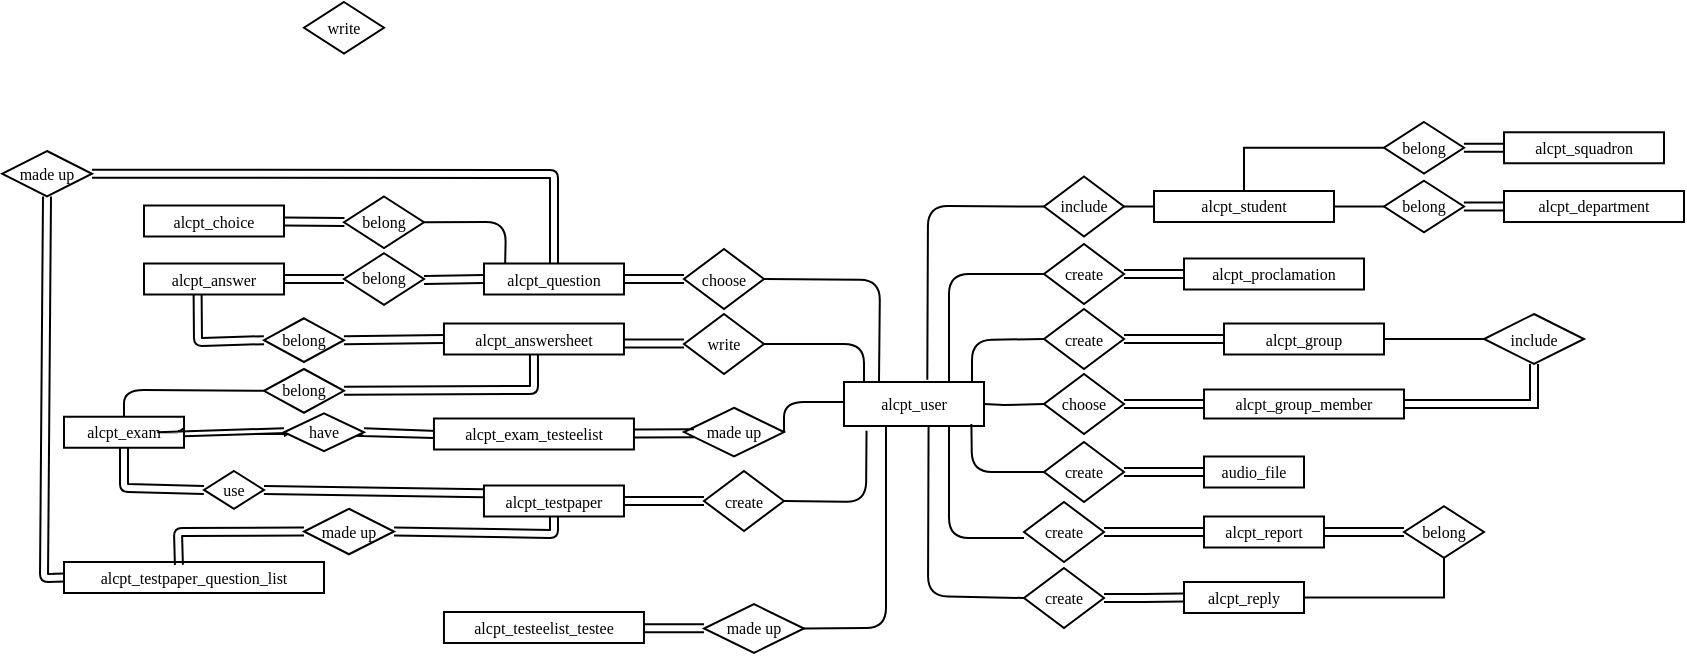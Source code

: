 <mxfile version="14.6.11" type="github">
  <diagram name="Page-1" id="74e2e168-ea6b-b213-b513-2b3c1d86103e">
    <mxGraphModel dx="647" dy="1268" grid="1" gridSize="10" guides="1" tooltips="1" connect="1" arrows="1" fold="1" page="1" pageScale="1" pageWidth="1100" pageHeight="850" background="#ffffff" math="0" shadow="0">
      <root>
        <mxCell id="0" />
        <mxCell id="1" parent="0" />
        <mxCell id="lr_rn5ziXYZGtuX2gbdQ-8" value="" style="edgeStyle=orthogonalEdgeStyle;rounded=0;orthogonalLoop=1;jettySize=auto;html=1;endArrow=none;endFill=0;shape=link;exitX=1;exitY=0.5;exitDx=0;exitDy=0;" edge="1" parent="1" source="lr_rn5ziXYZGtuX2gbdQ-32" target="lr_rn5ziXYZGtuX2gbdQ-7">
          <mxGeometry relative="1" as="geometry">
            <mxPoint x="579.936" y="-528.966" as="sourcePoint" />
          </mxGeometry>
        </mxCell>
        <mxCell id="lr_rn5ziXYZGtuX2gbdQ-10" value="" style="edgeStyle=orthogonalEdgeStyle;rounded=0;orthogonalLoop=1;jettySize=auto;html=1;endArrow=none;endFill=0;" edge="1" parent="1" target="lr_rn5ziXYZGtuX2gbdQ-9">
          <mxGeometry relative="1" as="geometry">
            <mxPoint x="530.064" y="-528.966" as="sourcePoint" />
          </mxGeometry>
        </mxCell>
        <mxCell id="lr_rn5ziXYZGtuX2gbdQ-6" style="edgeStyle=orthogonalEdgeStyle;rounded=0;orthogonalLoop=1;jettySize=auto;html=1;exitX=0.5;exitY=1;exitDx=0;exitDy=0;endArrow=none;endFill=0;" edge="1" parent="1">
          <mxGeometry relative="1" as="geometry">
            <mxPoint x="555" y="-515.5" as="sourcePoint" />
            <mxPoint x="555" y="-515.5" as="targetPoint" />
          </mxGeometry>
        </mxCell>
        <mxCell id="lr_rn5ziXYZGtuX2gbdQ-33" value="" style="edgeStyle=orthogonalEdgeStyle;shape=link;rounded=0;orthogonalLoop=1;jettySize=auto;html=1;endArrow=none;endFill=0;" edge="1" parent="1" source="lr_rn5ziXYZGtuX2gbdQ-7" target="lr_rn5ziXYZGtuX2gbdQ-17">
          <mxGeometry relative="1" as="geometry" />
        </mxCell>
        <mxCell id="lr_rn5ziXYZGtuX2gbdQ-7" value="alcpt_group_member" style="whiteSpace=wrap;html=1;rounded=0;shadow=0;fontFamily=Verdana;fontSize=8;strokeWidth=1;" vertex="1" parent="1">
          <mxGeometry x="610" y="-536.25" width="100" height="14.5" as="geometry" />
        </mxCell>
        <mxCell id="lr_rn5ziXYZGtuX2gbdQ-9" value="alcpt_user" style="whiteSpace=wrap;html=1;rounded=0;shadow=0;fontFamily=Verdana;fontSize=8;strokeWidth=1;" vertex="1" parent="1">
          <mxGeometry x="430" y="-540" width="70" height="22" as="geometry" />
        </mxCell>
        <mxCell id="lr_rn5ziXYZGtuX2gbdQ-12" value="" style="endArrow=none;html=1;entryX=0;entryY=0.5;entryDx=0;entryDy=0;" edge="1" parent="1" target="lr_rn5ziXYZGtuX2gbdQ-30">
          <mxGeometry width="50" height="50" relative="1" as="geometry">
            <mxPoint x="494" y="-540" as="sourcePoint" />
            <mxPoint x="530" y="-565" as="targetPoint" />
            <Array as="points">
              <mxPoint x="494" y="-561" />
            </Array>
          </mxGeometry>
        </mxCell>
        <mxCell id="lr_rn5ziXYZGtuX2gbdQ-18" value="" style="edgeStyle=orthogonalEdgeStyle;rounded=0;orthogonalLoop=1;jettySize=auto;html=1;endArrow=none;endFill=0;" edge="1" parent="1" source="lr_rn5ziXYZGtuX2gbdQ-15" target="lr_rn5ziXYZGtuX2gbdQ-17">
          <mxGeometry relative="1" as="geometry" />
        </mxCell>
        <mxCell id="lr_rn5ziXYZGtuX2gbdQ-15" value="alcpt_group" style="whiteSpace=wrap;html=1;rounded=0;shadow=0;fontFamily=Verdana;fontSize=8;strokeWidth=1;" vertex="1" parent="1">
          <mxGeometry x="620" y="-569.25" width="80" height="15.5" as="geometry" />
        </mxCell>
        <mxCell id="lr_rn5ziXYZGtuX2gbdQ-16" value="" style="edgeStyle=orthogonalEdgeStyle;shape=link;rounded=0;orthogonalLoop=1;jettySize=auto;html=1;endArrow=none;endFill=0;exitX=1;exitY=0.5;exitDx=0;exitDy=0;" edge="1" parent="1" source="lr_rn5ziXYZGtuX2gbdQ-30" target="lr_rn5ziXYZGtuX2gbdQ-15">
          <mxGeometry relative="1" as="geometry">
            <mxPoint x="579.943" y="-564.966" as="sourcePoint" />
            <mxPoint x="700" y="-565" as="targetPoint" />
          </mxGeometry>
        </mxCell>
        <mxCell id="lr_rn5ziXYZGtuX2gbdQ-17" value="include" style="rhombus;whiteSpace=wrap;html=1;rounded=0;shadow=0;fontFamily=Verdana;fontSize=8;strokeWidth=1;" vertex="1" parent="1">
          <mxGeometry x="750" y="-574" width="50" height="25" as="geometry" />
        </mxCell>
        <mxCell id="lr_rn5ziXYZGtuX2gbdQ-21" value="alcpt_proclamation" style="whiteSpace=wrap;html=1;rounded=0;shadow=0;fontFamily=Verdana;fontSize=8;strokeWidth=1;" vertex="1" parent="1">
          <mxGeometry x="600" y="-601.75" width="90" height="15.5" as="geometry" />
        </mxCell>
        <mxCell id="lr_rn5ziXYZGtuX2gbdQ-24" value="" style="edgeStyle=orthogonalEdgeStyle;shape=link;rounded=0;orthogonalLoop=1;jettySize=auto;html=1;endArrow=none;endFill=0;exitX=1;exitY=0.5;exitDx=0;exitDy=0;" edge="1" parent="1" source="lr_rn5ziXYZGtuX2gbdQ-31" target="lr_rn5ziXYZGtuX2gbdQ-21">
          <mxGeometry relative="1" as="geometry">
            <mxPoint x="579.943" y="-604.966" as="sourcePoint" />
          </mxGeometry>
        </mxCell>
        <mxCell id="lr_rn5ziXYZGtuX2gbdQ-23" value="" style="endArrow=none;html=1;entryX=0;entryY=0.5;entryDx=0;entryDy=0;exitX=0.75;exitY=0;exitDx=0;exitDy=0;edgeStyle=orthogonalEdgeStyle;" edge="1" parent="1" source="lr_rn5ziXYZGtuX2gbdQ-9" target="lr_rn5ziXYZGtuX2gbdQ-31">
          <mxGeometry width="50" height="50" relative="1" as="geometry">
            <mxPoint x="510" y="-530" as="sourcePoint" />
            <mxPoint x="530" y="-605" as="targetPoint" />
          </mxGeometry>
        </mxCell>
        <mxCell id="lr_rn5ziXYZGtuX2gbdQ-25" value="&lt;font style=&quot;font-size: 8px&quot;&gt;create&lt;/font&gt;" style="rhombus;whiteSpace=wrap;html=1;rounded=0;shadow=0;labelBackgroundColor=none;strokeWidth=1;fontFamily=Verdana;fontSize=8;align=center;" vertex="1" parent="1">
          <mxGeometry x="530" y="-510" width="40" height="30" as="geometry" />
        </mxCell>
        <mxCell id="lr_rn5ziXYZGtuX2gbdQ-26" value="" style="endArrow=none;html=1;entryX=0;entryY=0.5;entryDx=0;entryDy=0;exitX=0.91;exitY=0.953;exitDx=0;exitDy=0;exitPerimeter=0;" edge="1" parent="1" source="lr_rn5ziXYZGtuX2gbdQ-9" target="lr_rn5ziXYZGtuX2gbdQ-25">
          <mxGeometry width="50" height="50" relative="1" as="geometry">
            <mxPoint x="510" y="-530" as="sourcePoint" />
            <mxPoint x="540" y="-555" as="targetPoint" />
            <Array as="points">
              <mxPoint x="494" y="-495" />
            </Array>
          </mxGeometry>
        </mxCell>
        <mxCell id="lr_rn5ziXYZGtuX2gbdQ-28" value="audio_file" style="whiteSpace=wrap;html=1;rounded=0;shadow=0;fontFamily=Verdana;fontSize=8;strokeWidth=1;" vertex="1" parent="1">
          <mxGeometry x="610" y="-502.75" width="50" height="15.5" as="geometry" />
        </mxCell>
        <mxCell id="lr_rn5ziXYZGtuX2gbdQ-29" value="" style="edgeStyle=orthogonalEdgeStyle;shape=link;rounded=0;orthogonalLoop=1;jettySize=auto;html=1;endArrow=none;endFill=0;" edge="1" parent="1" source="lr_rn5ziXYZGtuX2gbdQ-25" target="lr_rn5ziXYZGtuX2gbdQ-28">
          <mxGeometry relative="1" as="geometry">
            <mxPoint x="580" y="-495" as="sourcePoint" />
            <mxPoint x="670" y="-495" as="targetPoint" />
          </mxGeometry>
        </mxCell>
        <mxCell id="lr_rn5ziXYZGtuX2gbdQ-30" value="&lt;font style=&quot;font-size: 8px&quot;&gt;create&lt;/font&gt;" style="rhombus;whiteSpace=wrap;html=1;rounded=0;shadow=0;labelBackgroundColor=none;strokeWidth=1;fontFamily=Verdana;fontSize=8;align=center;" vertex="1" parent="1">
          <mxGeometry x="530" y="-576.5" width="40" height="30" as="geometry" />
        </mxCell>
        <mxCell id="lr_rn5ziXYZGtuX2gbdQ-31" value="&lt;font style=&quot;font-size: 8px&quot;&gt;create&lt;/font&gt;" style="rhombus;whiteSpace=wrap;html=1;rounded=0;shadow=0;labelBackgroundColor=none;strokeWidth=1;fontFamily=Verdana;fontSize=8;align=center;" vertex="1" parent="1">
          <mxGeometry x="530" y="-609" width="40" height="30" as="geometry" />
        </mxCell>
        <mxCell id="lr_rn5ziXYZGtuX2gbdQ-32" value="&lt;font style=&quot;font-size: 8px&quot;&gt;choose&lt;/font&gt;" style="rhombus;whiteSpace=wrap;html=1;rounded=0;shadow=0;labelBackgroundColor=none;strokeWidth=1;fontFamily=Verdana;fontSize=8;align=center;" vertex="1" parent="1">
          <mxGeometry x="530" y="-544" width="40" height="30" as="geometry" />
        </mxCell>
        <mxCell id="lr_rn5ziXYZGtuX2gbdQ-37" value="" style="edgeStyle=orthogonalEdgeStyle;shape=link;rounded=0;orthogonalLoop=1;jettySize=auto;html=1;endArrow=none;endFill=0;" edge="1" parent="1" source="lr_rn5ziXYZGtuX2gbdQ-34" target="lr_rn5ziXYZGtuX2gbdQ-35">
          <mxGeometry relative="1" as="geometry" />
        </mxCell>
        <mxCell id="lr_rn5ziXYZGtuX2gbdQ-34" value="&lt;font style=&quot;font-size: 8px&quot;&gt;create&lt;/font&gt;" style="rhombus;whiteSpace=wrap;html=1;rounded=0;shadow=0;labelBackgroundColor=none;strokeWidth=1;fontFamily=Verdana;fontSize=8;align=center;" vertex="1" parent="1">
          <mxGeometry x="520" y="-480" width="40" height="30" as="geometry" />
        </mxCell>
        <mxCell id="lr_rn5ziXYZGtuX2gbdQ-47" value="" style="edgeStyle=orthogonalEdgeStyle;rounded=0;orthogonalLoop=1;jettySize=auto;html=1;endArrow=none;endFill=0;shape=link;" edge="1" parent="1" source="lr_rn5ziXYZGtuX2gbdQ-35" target="lr_rn5ziXYZGtuX2gbdQ-44">
          <mxGeometry relative="1" as="geometry" />
        </mxCell>
        <mxCell id="lr_rn5ziXYZGtuX2gbdQ-35" value="alcpt_report" style="whiteSpace=wrap;html=1;rounded=0;shadow=0;fontFamily=Verdana;fontSize=8;strokeWidth=1;" vertex="1" parent="1">
          <mxGeometry x="610" y="-472.75" width="60" height="15.5" as="geometry" />
        </mxCell>
        <mxCell id="lr_rn5ziXYZGtuX2gbdQ-36" value="" style="endArrow=none;html=1;edgeStyle=orthogonalEdgeStyle;exitX=0.75;exitY=1;exitDx=0;exitDy=0;" edge="1" parent="1" source="lr_rn5ziXYZGtuX2gbdQ-9">
          <mxGeometry width="50" height="50" relative="1" as="geometry">
            <mxPoint x="494" y="-518" as="sourcePoint" />
            <mxPoint x="520" y="-462" as="targetPoint" />
            <Array as="points">
              <mxPoint x="483" y="-462" />
            </Array>
          </mxGeometry>
        </mxCell>
        <mxCell id="lr_rn5ziXYZGtuX2gbdQ-38" value="" style="endArrow=none;html=1;entryX=0;entryY=0.5;entryDx=0;entryDy=0;exitX=0.604;exitY=1.016;exitDx=0;exitDy=0;exitPerimeter=0;" edge="1" parent="1" source="lr_rn5ziXYZGtuX2gbdQ-9" target="lr_rn5ziXYZGtuX2gbdQ-39">
          <mxGeometry width="50" height="50" relative="1" as="geometry">
            <mxPoint x="483" y="-518" as="sourcePoint" />
            <mxPoint x="490" y="-460" as="targetPoint" />
            <Array as="points">
              <mxPoint x="472" y="-433" />
            </Array>
          </mxGeometry>
        </mxCell>
        <mxCell id="lr_rn5ziXYZGtuX2gbdQ-43" value="" style="edgeStyle=orthogonalEdgeStyle;shape=link;rounded=0;orthogonalLoop=1;jettySize=auto;html=1;endArrow=none;endFill=0;" edge="1" parent="1" source="lr_rn5ziXYZGtuX2gbdQ-39" target="lr_rn5ziXYZGtuX2gbdQ-40">
          <mxGeometry relative="1" as="geometry" />
        </mxCell>
        <mxCell id="lr_rn5ziXYZGtuX2gbdQ-39" value="&lt;font style=&quot;font-size: 8px&quot;&gt;create&lt;/font&gt;" style="rhombus;whiteSpace=wrap;html=1;rounded=0;shadow=0;labelBackgroundColor=none;strokeWidth=1;fontFamily=Verdana;fontSize=8;align=center;" vertex="1" parent="1">
          <mxGeometry x="520" y="-447" width="40" height="30" as="geometry" />
        </mxCell>
        <mxCell id="lr_rn5ziXYZGtuX2gbdQ-48" value="" style="edgeStyle=orthogonalEdgeStyle;rounded=0;orthogonalLoop=1;jettySize=auto;html=1;endArrow=none;endFill=0;" edge="1" parent="1" source="lr_rn5ziXYZGtuX2gbdQ-40" target="lr_rn5ziXYZGtuX2gbdQ-44">
          <mxGeometry relative="1" as="geometry">
            <Array as="points">
              <mxPoint x="730" y="-432" />
            </Array>
          </mxGeometry>
        </mxCell>
        <mxCell id="lr_rn5ziXYZGtuX2gbdQ-40" value="alcpt_reply" style="whiteSpace=wrap;html=1;rounded=0;shadow=0;fontFamily=Verdana;fontSize=8;strokeWidth=1;" vertex="1" parent="1">
          <mxGeometry x="600" y="-440" width="60" height="15.5" as="geometry" />
        </mxCell>
        <mxCell id="lr_rn5ziXYZGtuX2gbdQ-44" value="&lt;font style=&quot;font-size: 8px&quot;&gt;belong&lt;br&gt;&lt;/font&gt;" style="rhombus;whiteSpace=wrap;html=1;rounded=0;shadow=0;labelBackgroundColor=none;strokeWidth=1;fontFamily=Verdana;fontSize=8;align=center;" vertex="1" parent="1">
          <mxGeometry x="710" y="-477.88" width="40" height="25.75" as="geometry" />
        </mxCell>
        <mxCell id="lr_rn5ziXYZGtuX2gbdQ-49" value="&lt;font style=&quot;font-size: 8px&quot;&gt;choose&lt;/font&gt;" style="rhombus;whiteSpace=wrap;html=1;rounded=0;shadow=0;labelBackgroundColor=none;strokeWidth=1;fontFamily=Verdana;fontSize=8;align=center;" vertex="1" parent="1">
          <mxGeometry x="350" y="-606.5" width="40" height="30" as="geometry" />
        </mxCell>
        <mxCell id="lr_rn5ziXYZGtuX2gbdQ-52" value="" style="edgeStyle=orthogonalEdgeStyle;rounded=0;orthogonalLoop=1;jettySize=auto;html=1;endArrow=none;endFill=0;shape=link;" edge="1" parent="1" source="lr_rn5ziXYZGtuX2gbdQ-50" target="lr_rn5ziXYZGtuX2gbdQ-49">
          <mxGeometry relative="1" as="geometry" />
        </mxCell>
        <mxCell id="lr_rn5ziXYZGtuX2gbdQ-50" value="alcpt_question" style="whiteSpace=wrap;html=1;rounded=0;shadow=0;fontFamily=Verdana;fontSize=8;strokeWidth=1;" vertex="1" parent="1">
          <mxGeometry x="250" y="-599.25" width="70" height="15.5" as="geometry" />
        </mxCell>
        <mxCell id="lr_rn5ziXYZGtuX2gbdQ-51" value="" style="endArrow=none;html=1;entryX=1;entryY=0.5;entryDx=0;entryDy=0;exitX=0.25;exitY=0;exitDx=0;exitDy=0;" edge="1" parent="1" source="lr_rn5ziXYZGtuX2gbdQ-9" target="lr_rn5ziXYZGtuX2gbdQ-49">
          <mxGeometry width="50" height="50" relative="1" as="geometry">
            <mxPoint x="492.5" y="-530" as="sourcePoint" />
            <mxPoint x="540" y="-584" as="targetPoint" />
            <Array as="points">
              <mxPoint x="448" y="-591" />
            </Array>
          </mxGeometry>
        </mxCell>
        <mxCell id="lr_rn5ziXYZGtuX2gbdQ-60" value="" style="edgeStyle=orthogonalEdgeStyle;rounded=0;orthogonalLoop=1;jettySize=auto;html=1;endArrow=none;endFill=0;" edge="1" parent="1" source="lr_rn5ziXYZGtuX2gbdQ-53" target="lr_rn5ziXYZGtuX2gbdQ-54">
          <mxGeometry relative="1" as="geometry" />
        </mxCell>
        <mxCell id="lr_rn5ziXYZGtuX2gbdQ-53" value="&lt;font style=&quot;font-size: 8px&quot;&gt;include&lt;/font&gt;" style="rhombus;whiteSpace=wrap;html=1;rounded=0;shadow=0;labelBackgroundColor=none;strokeWidth=1;fontFamily=Verdana;fontSize=8;align=center;" vertex="1" parent="1">
          <mxGeometry x="530" y="-642.75" width="40" height="30" as="geometry" />
        </mxCell>
        <mxCell id="lr_rn5ziXYZGtuX2gbdQ-59" value="" style="edgeStyle=orthogonalEdgeStyle;rounded=0;orthogonalLoop=1;jettySize=auto;html=1;endArrow=none;endFill=0;entryX=0;entryY=0.5;entryDx=0;entryDy=0;" edge="1" parent="1" source="lr_rn5ziXYZGtuX2gbdQ-54" target="lr_rn5ziXYZGtuX2gbdQ-55">
          <mxGeometry relative="1" as="geometry" />
        </mxCell>
        <mxCell id="lr_rn5ziXYZGtuX2gbdQ-54" value="alcpt_student" style="whiteSpace=wrap;html=1;rounded=0;shadow=0;fontFamily=Verdana;fontSize=8;strokeWidth=1;" vertex="1" parent="1">
          <mxGeometry x="585" y="-635.5" width="90" height="15.5" as="geometry" />
        </mxCell>
        <mxCell id="lr_rn5ziXYZGtuX2gbdQ-61" value="" style="edgeStyle=orthogonalEdgeStyle;rounded=0;orthogonalLoop=1;jettySize=auto;html=1;endArrow=none;endFill=0;shape=link;" edge="1" parent="1" source="lr_rn5ziXYZGtuX2gbdQ-55" target="lr_rn5ziXYZGtuX2gbdQ-56">
          <mxGeometry relative="1" as="geometry" />
        </mxCell>
        <mxCell id="lr_rn5ziXYZGtuX2gbdQ-55" value="&lt;font style=&quot;font-size: 8px&quot;&gt;belong&lt;br&gt;&lt;/font&gt;" style="rhombus;whiteSpace=wrap;html=1;rounded=0;shadow=0;labelBackgroundColor=none;strokeWidth=1;fontFamily=Verdana;fontSize=8;align=center;" vertex="1" parent="1">
          <mxGeometry x="700" y="-640.62" width="40" height="25.75" as="geometry" />
        </mxCell>
        <mxCell id="lr_rn5ziXYZGtuX2gbdQ-56" value="alcpt_department" style="whiteSpace=wrap;html=1;rounded=0;shadow=0;fontFamily=Verdana;fontSize=8;strokeWidth=1;" vertex="1" parent="1">
          <mxGeometry x="760" y="-635.49" width="90" height="15.5" as="geometry" />
        </mxCell>
        <mxCell id="lr_rn5ziXYZGtuX2gbdQ-62" value="alcpt_squadron" style="whiteSpace=wrap;html=1;rounded=0;shadow=0;fontFamily=Verdana;fontSize=8;strokeWidth=1;" vertex="1" parent="1">
          <mxGeometry x="760" y="-664.87" width="80" height="15.5" as="geometry" />
        </mxCell>
        <mxCell id="lr_rn5ziXYZGtuX2gbdQ-65" value="" style="edgeStyle=orthogonalEdgeStyle;rounded=0;orthogonalLoop=1;jettySize=auto;html=1;endArrow=none;endFill=0;" edge="1" parent="1" source="lr_rn5ziXYZGtuX2gbdQ-63" target="lr_rn5ziXYZGtuX2gbdQ-54">
          <mxGeometry relative="1" as="geometry" />
        </mxCell>
        <mxCell id="lr_rn5ziXYZGtuX2gbdQ-66" value="" style="edgeStyle=orthogonalEdgeStyle;rounded=0;orthogonalLoop=1;jettySize=auto;html=1;endArrow=none;endFill=0;shape=link;" edge="1" parent="1" source="lr_rn5ziXYZGtuX2gbdQ-63" target="lr_rn5ziXYZGtuX2gbdQ-62">
          <mxGeometry relative="1" as="geometry" />
        </mxCell>
        <mxCell id="lr_rn5ziXYZGtuX2gbdQ-63" value="&lt;font style=&quot;font-size: 8px&quot;&gt;belong&lt;br&gt;&lt;/font&gt;" style="rhombus;whiteSpace=wrap;html=1;rounded=0;shadow=0;labelBackgroundColor=none;strokeWidth=1;fontFamily=Verdana;fontSize=8;align=center;" vertex="1" parent="1">
          <mxGeometry x="700" y="-670" width="40" height="25.75" as="geometry" />
        </mxCell>
        <mxCell id="lr_rn5ziXYZGtuX2gbdQ-74" value="" style="endArrow=none;html=1;exitX=0.595;exitY=-0.05;exitDx=0;exitDy=0;exitPerimeter=0;entryX=0;entryY=0.5;entryDx=0;entryDy=0;" edge="1" parent="1" source="lr_rn5ziXYZGtuX2gbdQ-9" target="lr_rn5ziXYZGtuX2gbdQ-53">
          <mxGeometry width="50" height="50" relative="1" as="geometry">
            <mxPoint x="520" y="-550" as="sourcePoint" />
            <mxPoint x="570" y="-600" as="targetPoint" />
            <Array as="points">
              <mxPoint x="472" y="-628" />
            </Array>
          </mxGeometry>
        </mxCell>
        <mxCell id="lr_rn5ziXYZGtuX2gbdQ-75" value="alcpt_answer" style="whiteSpace=wrap;html=1;rounded=0;shadow=0;fontFamily=Verdana;fontSize=8;strokeWidth=1;" vertex="1" parent="1">
          <mxGeometry x="80" y="-599.25" width="70" height="15.5" as="geometry" />
        </mxCell>
        <mxCell id="lr_rn5ziXYZGtuX2gbdQ-76" value="&lt;font style=&quot;font-size: 8px&quot;&gt;belong&lt;br&gt;&lt;/font&gt;" style="rhombus;whiteSpace=wrap;html=1;rounded=0;shadow=0;labelBackgroundColor=none;strokeWidth=1;fontFamily=Verdana;fontSize=8;align=center;" vertex="1" parent="1">
          <mxGeometry x="180" y="-604.38" width="40" height="25.75" as="geometry" />
        </mxCell>
        <mxCell id="lr_rn5ziXYZGtuX2gbdQ-84" value="" style="endArrow=none;html=1;entryX=0;entryY=0.5;entryDx=0;entryDy=0;shape=link;" edge="1" parent="1" target="lr_rn5ziXYZGtuX2gbdQ-50">
          <mxGeometry width="50" height="50" relative="1" as="geometry">
            <mxPoint x="220" y="-591" as="sourcePoint" />
            <mxPoint x="350" y="-610" as="targetPoint" />
          </mxGeometry>
        </mxCell>
        <mxCell id="lr_rn5ziXYZGtuX2gbdQ-85" value="" style="endArrow=none;html=1;exitX=1;exitY=0.5;exitDx=0;exitDy=0;entryX=0;entryY=0.5;entryDx=0;entryDy=0;shape=link;" edge="1" parent="1" source="lr_rn5ziXYZGtuX2gbdQ-75" target="lr_rn5ziXYZGtuX2gbdQ-76">
          <mxGeometry width="50" height="50" relative="1" as="geometry">
            <mxPoint x="150.0" y="-591.845" as="sourcePoint" />
            <mxPoint x="180.0" y="-591.84" as="targetPoint" />
          </mxGeometry>
        </mxCell>
        <mxCell id="lr_rn5ziXYZGtuX2gbdQ-86" value="&lt;font style=&quot;font-size: 8px&quot;&gt;belong&lt;br&gt;&lt;/font&gt;" style="rhombus;whiteSpace=wrap;html=1;rounded=0;shadow=0;labelBackgroundColor=none;strokeWidth=1;fontFamily=Verdana;fontSize=8;align=center;" vertex="1" parent="1">
          <mxGeometry x="180" y="-632.75" width="40" height="25.75" as="geometry" />
        </mxCell>
        <mxCell id="lr_rn5ziXYZGtuX2gbdQ-87" value="alcpt_choice" style="whiteSpace=wrap;html=1;rounded=0;shadow=0;fontFamily=Verdana;fontSize=8;strokeWidth=1;" vertex="1" parent="1">
          <mxGeometry x="80" y="-628.25" width="70" height="15.5" as="geometry" />
        </mxCell>
        <mxCell id="lr_rn5ziXYZGtuX2gbdQ-88" value="" style="endArrow=none;html=1;shape=link;" edge="1" parent="1" source="lr_rn5ziXYZGtuX2gbdQ-87" target="lr_rn5ziXYZGtuX2gbdQ-86">
          <mxGeometry width="50" height="50" relative="1" as="geometry">
            <mxPoint x="150.0" y="-619.99" as="sourcePoint" />
            <mxPoint x="180.0" y="-619.995" as="targetPoint" />
          </mxGeometry>
        </mxCell>
        <mxCell id="lr_rn5ziXYZGtuX2gbdQ-92" value="" style="endArrow=none;html=1;exitX=0.151;exitY=0.014;exitDx=0;exitDy=0;exitPerimeter=0;entryX=1;entryY=0.5;entryDx=0;entryDy=0;" edge="1" parent="1" source="lr_rn5ziXYZGtuX2gbdQ-50" target="lr_rn5ziXYZGtuX2gbdQ-86">
          <mxGeometry width="50" height="50" relative="1" as="geometry">
            <mxPoint x="291.65" y="-599.25" as="sourcePoint" />
            <mxPoint x="350" y="-685.9" as="targetPoint" />
            <Array as="points">
              <mxPoint x="261" y="-620" />
            </Array>
          </mxGeometry>
        </mxCell>
        <mxCell id="lr_rn5ziXYZGtuX2gbdQ-93" value="alcpt_answersheet" style="whiteSpace=wrap;html=1;rounded=0;shadow=0;fontFamily=Verdana;fontSize=8;strokeWidth=1;" vertex="1" parent="1">
          <mxGeometry x="229.98" y="-569.25" width="90" height="15.5" as="geometry" />
        </mxCell>
        <mxCell id="lr_rn5ziXYZGtuX2gbdQ-94" value="&lt;font style=&quot;font-size: 8px&quot;&gt;write&lt;br&gt;&lt;/font&gt;" style="rhombus;whiteSpace=wrap;html=1;rounded=0;shadow=0;labelBackgroundColor=none;strokeWidth=1;fontFamily=Verdana;fontSize=8;align=center;" vertex="1" parent="1">
          <mxGeometry x="160" y="-730" width="40" height="25.75" as="geometry" />
        </mxCell>
        <mxCell id="lr_rn5ziXYZGtuX2gbdQ-95" value="&lt;font style=&quot;font-size: 8px&quot;&gt;belong&lt;br&gt;&lt;/font&gt;" style="rhombus;whiteSpace=wrap;html=1;rounded=0;shadow=0;labelBackgroundColor=none;strokeWidth=1;fontFamily=Verdana;fontSize=8;align=center;" vertex="1" parent="1">
          <mxGeometry x="139.98" y="-571.87" width="40" height="21.87" as="geometry" />
        </mxCell>
        <mxCell id="lr_rn5ziXYZGtuX2gbdQ-98" value="" style="endArrow=none;html=1;entryX=0;entryY=0.5;entryDx=0;entryDy=0;shape=link;exitX=1;exitY=0.5;exitDx=0;exitDy=0;" edge="1" parent="1" source="lr_rn5ziXYZGtuX2gbdQ-95" target="lr_rn5ziXYZGtuX2gbdQ-93">
          <mxGeometry width="50" height="50" relative="1" as="geometry">
            <mxPoint x="189.98" y="-558.83" as="sourcePoint" />
            <mxPoint x="219.98" y="-559.33" as="targetPoint" />
          </mxGeometry>
        </mxCell>
        <mxCell id="lr_rn5ziXYZGtuX2gbdQ-99" value="&lt;font style=&quot;font-size: 8px&quot;&gt;write&lt;/font&gt;" style="rhombus;whiteSpace=wrap;html=1;rounded=0;shadow=0;labelBackgroundColor=none;strokeWidth=1;fontFamily=Verdana;fontSize=8;align=center;" vertex="1" parent="1">
          <mxGeometry x="350" y="-574" width="40" height="30" as="geometry" />
        </mxCell>
        <mxCell id="lr_rn5ziXYZGtuX2gbdQ-102" value="" style="edgeStyle=orthogonalEdgeStyle;rounded=0;orthogonalLoop=1;jettySize=auto;html=1;endArrow=none;endFill=0;shape=link;" edge="1" parent="1">
          <mxGeometry relative="1" as="geometry">
            <mxPoint x="319.98" y="-559.24" as="sourcePoint" />
            <mxPoint x="350.003" y="-559.337" as="targetPoint" />
          </mxGeometry>
        </mxCell>
        <mxCell id="lr_rn5ziXYZGtuX2gbdQ-103" value="" style="endArrow=none;html=1;entryX=1;entryY=0.5;entryDx=0;entryDy=0;" edge="1" parent="1" target="lr_rn5ziXYZGtuX2gbdQ-99">
          <mxGeometry width="50" height="50" relative="1" as="geometry">
            <mxPoint x="440" y="-540" as="sourcePoint" />
            <mxPoint x="540" y="-617.75" as="targetPoint" />
            <Array as="points">
              <mxPoint x="440" y="-559" />
              <mxPoint x="410" y="-559" />
            </Array>
          </mxGeometry>
        </mxCell>
        <mxCell id="lr_rn5ziXYZGtuX2gbdQ-109" value="" style="endArrow=none;html=1;exitX=0;exitY=0.5;exitDx=0;exitDy=0;shape=link;entryX=0.383;entryY=0.993;entryDx=0;entryDy=0;entryPerimeter=0;" edge="1" parent="1" source="lr_rn5ziXYZGtuX2gbdQ-95" target="lr_rn5ziXYZGtuX2gbdQ-75">
          <mxGeometry width="50" height="50" relative="1" as="geometry">
            <mxPoint x="139.98" y="-558.995" as="sourcePoint" />
            <mxPoint x="115" y="-582" as="targetPoint" />
            <Array as="points">
              <mxPoint x="107" y="-560" />
            </Array>
          </mxGeometry>
        </mxCell>
        <mxCell id="lr_rn5ziXYZGtuX2gbdQ-120" value="" style="edgeStyle=entityRelationEdgeStyle;rounded=0;orthogonalLoop=1;jettySize=auto;html=1;endArrow=none;endFill=0;shape=link;" edge="1" parent="1" source="lr_rn5ziXYZGtuX2gbdQ-110" target="lr_rn5ziXYZGtuX2gbdQ-119">
          <mxGeometry relative="1" as="geometry" />
        </mxCell>
        <mxCell id="lr_rn5ziXYZGtuX2gbdQ-110" value="alcpt_exam_testeelist" style="whiteSpace=wrap;html=1;rounded=0;shadow=0;fontFamily=Verdana;fontSize=8;strokeWidth=1;" vertex="1" parent="1">
          <mxGeometry x="224.98" y="-521.75" width="100" height="15.5" as="geometry" />
        </mxCell>
        <mxCell id="lr_rn5ziXYZGtuX2gbdQ-111" value="&lt;font style=&quot;font-size: 8px&quot;&gt;made up&lt;/font&gt;" style="rhombus;whiteSpace=wrap;html=1;rounded=0;shadow=0;labelBackgroundColor=none;strokeWidth=1;fontFamily=Verdana;fontSize=8;align=center;" vertex="1" parent="1">
          <mxGeometry x="350" y="-527.13" width="50" height="24.38" as="geometry" />
        </mxCell>
        <mxCell id="lr_rn5ziXYZGtuX2gbdQ-116" value="" style="edgeStyle=orthogonalEdgeStyle;rounded=0;orthogonalLoop=1;jettySize=auto;html=1;endArrow=none;endFill=0;shape=link;" edge="1" parent="1">
          <mxGeometry relative="1" as="geometry">
            <mxPoint x="324.98" y="-514.278" as="sourcePoint" />
            <mxPoint x="355.003" y="-514.347" as="targetPoint" />
          </mxGeometry>
        </mxCell>
        <mxCell id="lr_rn5ziXYZGtuX2gbdQ-117" value="alcpt_exam" style="whiteSpace=wrap;html=1;rounded=0;shadow=0;fontFamily=Verdana;fontSize=8;strokeWidth=1;" vertex="1" parent="1">
          <mxGeometry x="40" y="-522.63" width="60" height="15.5" as="geometry" />
        </mxCell>
        <mxCell id="lr_rn5ziXYZGtuX2gbdQ-118" value="" style="endArrow=none;html=1;entryX=1;entryY=0.5;entryDx=0;entryDy=0;" edge="1" parent="1" target="lr_rn5ziXYZGtuX2gbdQ-111">
          <mxGeometry width="50" height="50" relative="1" as="geometry">
            <mxPoint x="430" y="-530" as="sourcePoint" />
            <mxPoint x="400" y="-549" as="targetPoint" />
            <Array as="points">
              <mxPoint x="400" y="-530" />
            </Array>
          </mxGeometry>
        </mxCell>
        <mxCell id="lr_rn5ziXYZGtuX2gbdQ-121" value="" style="edgeStyle=entityRelationEdgeStyle;rounded=0;orthogonalLoop=1;jettySize=auto;html=1;endArrow=none;endFill=0;shape=link;" edge="1" parent="1" source="lr_rn5ziXYZGtuX2gbdQ-119" target="lr_rn5ziXYZGtuX2gbdQ-117">
          <mxGeometry relative="1" as="geometry" />
        </mxCell>
        <mxCell id="lr_rn5ziXYZGtuX2gbdQ-119" value="&lt;font style=&quot;font-size: 8px&quot;&gt;have&lt;br&gt;&lt;/font&gt;" style="rhombus;whiteSpace=wrap;html=1;rounded=0;shadow=0;labelBackgroundColor=none;strokeWidth=1;fontFamily=Verdana;fontSize=8;align=center;" vertex="1" parent="1">
          <mxGeometry x="150" y="-524.32" width="40" height="18.88" as="geometry" />
        </mxCell>
        <mxCell id="lr_rn5ziXYZGtuX2gbdQ-122" value="&lt;font style=&quot;font-size: 8px&quot;&gt;belong&lt;br&gt;&lt;/font&gt;" style="rhombus;whiteSpace=wrap;html=1;rounded=0;shadow=0;labelBackgroundColor=none;strokeWidth=1;fontFamily=Verdana;fontSize=8;align=center;" vertex="1" parent="1">
          <mxGeometry x="139.98" y="-546.5" width="40" height="21.87" as="geometry" />
        </mxCell>
        <mxCell id="lr_rn5ziXYZGtuX2gbdQ-123" value="" style="endArrow=none;html=1;exitX=1;exitY=0.5;exitDx=0;exitDy=0;shape=link;entryX=0.5;entryY=1;entryDx=0;entryDy=0;" edge="1" parent="1" source="lr_rn5ziXYZGtuX2gbdQ-122" target="lr_rn5ziXYZGtuX2gbdQ-93">
          <mxGeometry width="50" height="50" relative="1" as="geometry">
            <mxPoint x="149.98" y="-550.935" as="sourcePoint" />
            <mxPoint x="116.81" y="-573.858" as="targetPoint" />
            <Array as="points">
              <mxPoint x="275" y="-536" />
            </Array>
          </mxGeometry>
        </mxCell>
        <mxCell id="lr_rn5ziXYZGtuX2gbdQ-124" value="" style="endArrow=none;html=1;entryX=0.5;entryY=0;entryDx=0;entryDy=0;exitX=0;exitY=0.5;exitDx=0;exitDy=0;" edge="1" parent="1" source="lr_rn5ziXYZGtuX2gbdQ-122" target="lr_rn5ziXYZGtuX2gbdQ-117">
          <mxGeometry width="50" height="50" relative="1" as="geometry">
            <mxPoint x="100" y="-544" as="sourcePoint" />
            <mxPoint x="70" y="-528.94" as="targetPoint" />
            <Array as="points">
              <mxPoint x="70" y="-536" />
            </Array>
          </mxGeometry>
        </mxCell>
        <mxCell id="lr_rn5ziXYZGtuX2gbdQ-125" value="alcpt_testpaper" style="whiteSpace=wrap;html=1;rounded=0;shadow=0;fontFamily=Verdana;fontSize=8;strokeWidth=1;" vertex="1" parent="1">
          <mxGeometry x="249.98" y="-488.25" width="70" height="15.5" as="geometry" />
        </mxCell>
        <mxCell id="lr_rn5ziXYZGtuX2gbdQ-126" value="&lt;font style=&quot;font-size: 8px&quot;&gt;create&lt;/font&gt;" style="rhombus;whiteSpace=wrap;html=1;rounded=0;shadow=0;labelBackgroundColor=none;strokeWidth=1;fontFamily=Verdana;fontSize=8;align=center;" vertex="1" parent="1">
          <mxGeometry x="360" y="-495.5" width="40" height="30" as="geometry" />
        </mxCell>
        <mxCell id="lr_rn5ziXYZGtuX2gbdQ-127" value="" style="endArrow=none;html=1;entryX=1;entryY=0.5;entryDx=0;entryDy=0;exitX=0.161;exitY=1.11;exitDx=0;exitDy=0;exitPerimeter=0;" edge="1" parent="1" source="lr_rn5ziXYZGtuX2gbdQ-9" target="lr_rn5ziXYZGtuX2gbdQ-126">
          <mxGeometry width="50" height="50" relative="1" as="geometry">
            <mxPoint x="450" y="-530" as="sourcePoint" />
            <mxPoint x="400" y="-549" as="targetPoint" />
            <Array as="points">
              <mxPoint x="441" y="-480" />
            </Array>
          </mxGeometry>
        </mxCell>
        <mxCell id="lr_rn5ziXYZGtuX2gbdQ-128" value="alcpt_testpaper_question_list" style="whiteSpace=wrap;html=1;rounded=0;shadow=0;fontFamily=Verdana;fontSize=8;strokeWidth=1;" vertex="1" parent="1">
          <mxGeometry x="40" y="-450" width="130" height="15.5" as="geometry" />
        </mxCell>
        <mxCell id="lr_rn5ziXYZGtuX2gbdQ-129" value="" style="edgeStyle=orthogonalEdgeStyle;rounded=0;orthogonalLoop=1;jettySize=auto;html=1;endArrow=none;endFill=0;shape=link;entryX=0;entryY=0.5;entryDx=0;entryDy=0;exitX=1;exitY=0.5;exitDx=0;exitDy=0;" edge="1" parent="1" source="lr_rn5ziXYZGtuX2gbdQ-125" target="lr_rn5ziXYZGtuX2gbdQ-126">
          <mxGeometry relative="1" as="geometry">
            <mxPoint x="324.98" y="-479.928" as="sourcePoint" />
            <mxPoint x="355.003" y="-479.997" as="targetPoint" />
          </mxGeometry>
        </mxCell>
        <mxCell id="lr_rn5ziXYZGtuX2gbdQ-130" value="&lt;font style=&quot;font-size: 8px&quot;&gt;use&lt;br&gt;&lt;/font&gt;" style="rhombus;whiteSpace=wrap;html=1;rounded=0;shadow=0;labelBackgroundColor=none;strokeWidth=1;fontFamily=Verdana;fontSize=8;align=center;" vertex="1" parent="1">
          <mxGeometry x="109.98" y="-495.5" width="30" height="18.88" as="geometry" />
        </mxCell>
        <mxCell id="lr_rn5ziXYZGtuX2gbdQ-133" value="" style="endArrow=none;html=1;exitX=0;exitY=0.5;exitDx=0;exitDy=0;shape=link;entryX=0.5;entryY=1;entryDx=0;entryDy=0;" edge="1" parent="1" source="lr_rn5ziXYZGtuX2gbdQ-130" target="lr_rn5ziXYZGtuX2gbdQ-117">
          <mxGeometry width="50" height="50" relative="1" as="geometry">
            <mxPoint x="93.17" y="-488.185" as="sourcePoint" />
            <mxPoint x="60.0" y="-511.108" as="targetPoint" />
            <Array as="points">
              <mxPoint x="70" y="-487" />
            </Array>
          </mxGeometry>
        </mxCell>
        <mxCell id="lr_rn5ziXYZGtuX2gbdQ-136" value="" style="endArrow=none;html=1;entryX=0;entryY=0.25;entryDx=0;entryDy=0;shape=link;exitX=1;exitY=0.5;exitDx=0;exitDy=0;" edge="1" parent="1" source="lr_rn5ziXYZGtuX2gbdQ-130" target="lr_rn5ziXYZGtuX2gbdQ-125">
          <mxGeometry width="50" height="50" relative="1" as="geometry">
            <mxPoint x="175.0" y="-485.835" as="sourcePoint" />
            <mxPoint x="225.0" y="-486.4" as="targetPoint" />
          </mxGeometry>
        </mxCell>
        <mxCell id="lr_rn5ziXYZGtuX2gbdQ-138" value="&lt;font style=&quot;font-size: 8px&quot;&gt;made up&lt;/font&gt;" style="rhombus;whiteSpace=wrap;html=1;rounded=0;shadow=0;labelBackgroundColor=none;strokeWidth=1;fontFamily=Verdana;fontSize=8;align=center;" vertex="1" parent="1">
          <mxGeometry x="160" y="-476.62" width="45" height="22.75" as="geometry" />
        </mxCell>
        <mxCell id="lr_rn5ziXYZGtuX2gbdQ-140" value="" style="endArrow=none;html=1;exitX=1;exitY=0.5;exitDx=0;exitDy=0;shape=link;entryX=0.5;entryY=1;entryDx=0;entryDy=0;" edge="1" parent="1" source="lr_rn5ziXYZGtuX2gbdQ-138" target="lr_rn5ziXYZGtuX2gbdQ-125">
          <mxGeometry width="50" height="50" relative="1" as="geometry">
            <mxPoint x="205.0" y="-452.125" as="sourcePoint" />
            <mxPoint x="300.0" y="-470.31" as="targetPoint" />
            <Array as="points">
              <mxPoint x="285" y="-464" />
            </Array>
          </mxGeometry>
        </mxCell>
        <mxCell id="lr_rn5ziXYZGtuX2gbdQ-142" value="" style="endArrow=none;html=1;exitX=0.442;exitY=0.091;exitDx=0;exitDy=0;shape=link;exitPerimeter=0;entryX=0;entryY=0.5;entryDx=0;entryDy=0;" edge="1" parent="1" source="lr_rn5ziXYZGtuX2gbdQ-128" target="lr_rn5ziXYZGtuX2gbdQ-138">
          <mxGeometry width="50" height="50" relative="1" as="geometry">
            <mxPoint x="215.0" y="-454.155" as="sourcePoint" />
            <mxPoint x="150" y="-470" as="targetPoint" />
            <Array as="points">
              <mxPoint x="97" y="-465" />
            </Array>
          </mxGeometry>
        </mxCell>
        <mxCell id="lr_rn5ziXYZGtuX2gbdQ-143" value="&lt;font style=&quot;font-size: 8px&quot;&gt;made up&lt;/font&gt;" style="rhombus;whiteSpace=wrap;html=1;rounded=0;shadow=0;labelBackgroundColor=none;strokeWidth=1;fontFamily=Verdana;fontSize=8;align=center;" vertex="1" parent="1">
          <mxGeometry x="9" y="-655.5" width="45" height="22.75" as="geometry" />
        </mxCell>
        <mxCell id="lr_rn5ziXYZGtuX2gbdQ-144" value="" style="endArrow=none;html=1;exitX=0;exitY=0.5;exitDx=0;exitDy=0;shape=link;entryX=0.5;entryY=1;entryDx=0;entryDy=0;" edge="1" parent="1" source="lr_rn5ziXYZGtuX2gbdQ-128" target="lr_rn5ziXYZGtuX2gbdQ-143">
          <mxGeometry width="50" height="50" relative="1" as="geometry">
            <mxPoint x="-10.02" y="-452.13" as="sourcePoint" />
            <mxPoint x="-50.0" y="-473.2" as="targetPoint" />
            <Array as="points">
              <mxPoint x="30" y="-442" />
            </Array>
          </mxGeometry>
        </mxCell>
        <mxCell id="lr_rn5ziXYZGtuX2gbdQ-145" value="" style="endArrow=none;html=1;exitX=1;exitY=0.5;exitDx=0;exitDy=0;shape=link;" edge="1" parent="1" source="lr_rn5ziXYZGtuX2gbdQ-143" target="lr_rn5ziXYZGtuX2gbdQ-50">
          <mxGeometry width="50" height="50" relative="1" as="geometry">
            <mxPoint x="154.96" y="-655.495" as="sourcePoint" />
            <mxPoint x="249.96" y="-673.68" as="targetPoint" />
            <Array as="points">
              <mxPoint x="285" y="-644" />
            </Array>
          </mxGeometry>
        </mxCell>
        <mxCell id="lr_rn5ziXYZGtuX2gbdQ-146" value="&lt;font style=&quot;font-size: 8px&quot;&gt;made up&lt;/font&gt;" style="rhombus;whiteSpace=wrap;html=1;rounded=0;shadow=0;labelBackgroundColor=none;strokeWidth=1;fontFamily=Verdana;fontSize=8;align=center;" vertex="1" parent="1">
          <mxGeometry x="360" y="-428.94" width="50" height="24.38" as="geometry" />
        </mxCell>
        <mxCell id="lr_rn5ziXYZGtuX2gbdQ-147" value="alcpt_testeelist_testee" style="whiteSpace=wrap;html=1;rounded=0;shadow=0;fontFamily=Verdana;fontSize=8;strokeWidth=1;" vertex="1" parent="1">
          <mxGeometry x="229.98" y="-425" width="100" height="15.5" as="geometry" />
        </mxCell>
        <mxCell id="lr_rn5ziXYZGtuX2gbdQ-148" value="" style="endArrow=none;html=1;entryX=1;entryY=0.5;entryDx=0;entryDy=0;" edge="1" parent="1" target="lr_rn5ziXYZGtuX2gbdQ-146">
          <mxGeometry width="50" height="50" relative="1" as="geometry">
            <mxPoint x="451" y="-518" as="sourcePoint" />
            <mxPoint x="410" y="-470.5" as="targetPoint" />
            <Array as="points">
              <mxPoint x="451" y="-417" />
            </Array>
          </mxGeometry>
        </mxCell>
        <mxCell id="lr_rn5ziXYZGtuX2gbdQ-152" value="" style="edgeStyle=orthogonalEdgeStyle;rounded=0;orthogonalLoop=1;jettySize=auto;html=1;endArrow=none;endFill=0;shape=link;" edge="1" parent="1">
          <mxGeometry relative="1" as="geometry">
            <mxPoint x="329.98" y="-416.928" as="sourcePoint" />
            <mxPoint x="360.003" y="-416.997" as="targetPoint" />
          </mxGeometry>
        </mxCell>
      </root>
    </mxGraphModel>
  </diagram>
</mxfile>
